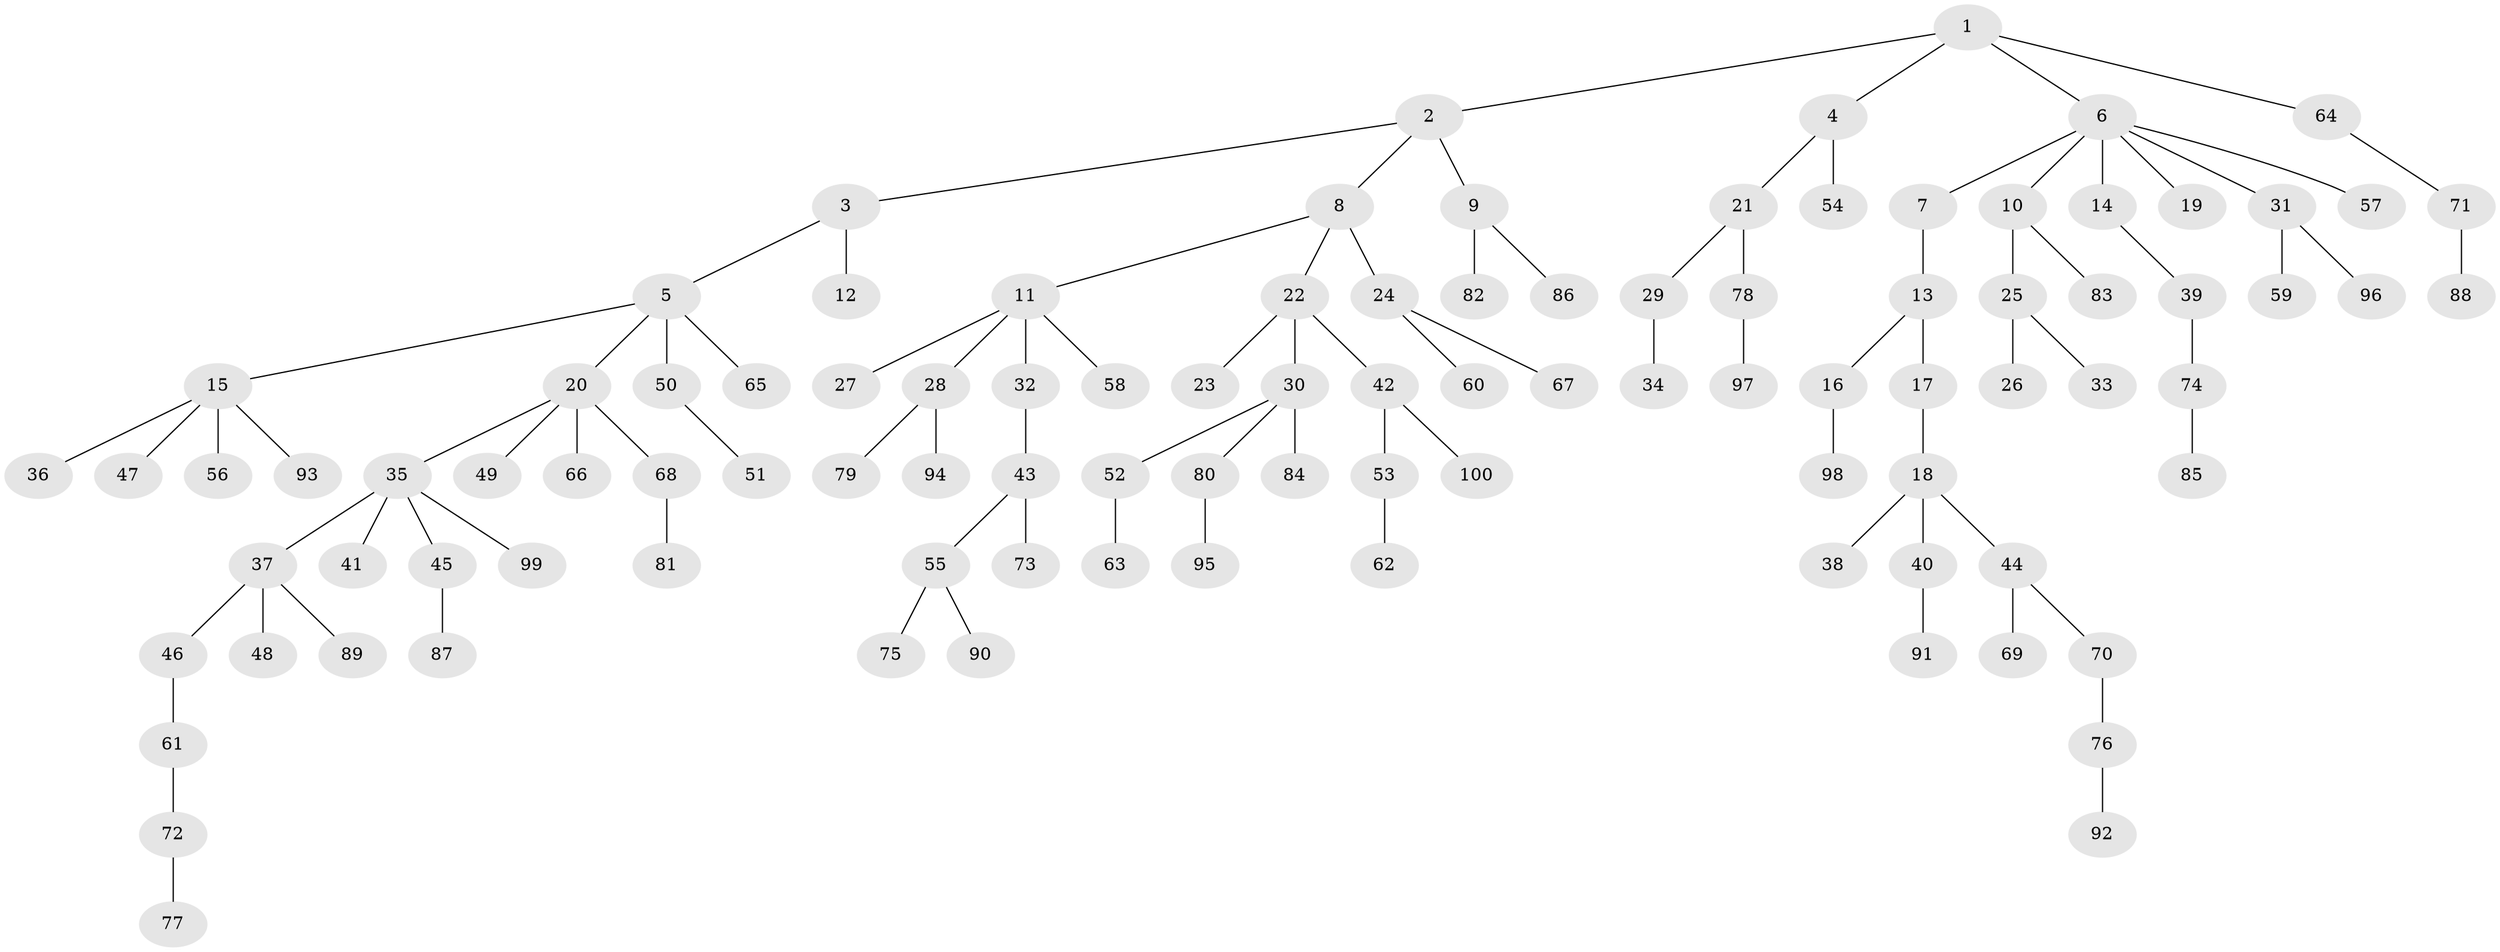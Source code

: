// coarse degree distribution, {6: 0.04, 2: 0.34, 3: 0.12, 4: 0.06, 1: 0.44}
// Generated by graph-tools (version 1.1) at 2025/37/03/04/25 23:37:22]
// undirected, 100 vertices, 99 edges
graph export_dot {
  node [color=gray90,style=filled];
  1;
  2;
  3;
  4;
  5;
  6;
  7;
  8;
  9;
  10;
  11;
  12;
  13;
  14;
  15;
  16;
  17;
  18;
  19;
  20;
  21;
  22;
  23;
  24;
  25;
  26;
  27;
  28;
  29;
  30;
  31;
  32;
  33;
  34;
  35;
  36;
  37;
  38;
  39;
  40;
  41;
  42;
  43;
  44;
  45;
  46;
  47;
  48;
  49;
  50;
  51;
  52;
  53;
  54;
  55;
  56;
  57;
  58;
  59;
  60;
  61;
  62;
  63;
  64;
  65;
  66;
  67;
  68;
  69;
  70;
  71;
  72;
  73;
  74;
  75;
  76;
  77;
  78;
  79;
  80;
  81;
  82;
  83;
  84;
  85;
  86;
  87;
  88;
  89;
  90;
  91;
  92;
  93;
  94;
  95;
  96;
  97;
  98;
  99;
  100;
  1 -- 2;
  1 -- 4;
  1 -- 6;
  1 -- 64;
  2 -- 3;
  2 -- 8;
  2 -- 9;
  3 -- 5;
  3 -- 12;
  4 -- 21;
  4 -- 54;
  5 -- 15;
  5 -- 20;
  5 -- 50;
  5 -- 65;
  6 -- 7;
  6 -- 10;
  6 -- 14;
  6 -- 19;
  6 -- 31;
  6 -- 57;
  7 -- 13;
  8 -- 11;
  8 -- 22;
  8 -- 24;
  9 -- 82;
  9 -- 86;
  10 -- 25;
  10 -- 83;
  11 -- 27;
  11 -- 28;
  11 -- 32;
  11 -- 58;
  13 -- 16;
  13 -- 17;
  14 -- 39;
  15 -- 36;
  15 -- 47;
  15 -- 56;
  15 -- 93;
  16 -- 98;
  17 -- 18;
  18 -- 38;
  18 -- 40;
  18 -- 44;
  20 -- 35;
  20 -- 49;
  20 -- 66;
  20 -- 68;
  21 -- 29;
  21 -- 78;
  22 -- 23;
  22 -- 30;
  22 -- 42;
  24 -- 60;
  24 -- 67;
  25 -- 26;
  25 -- 33;
  28 -- 79;
  28 -- 94;
  29 -- 34;
  30 -- 52;
  30 -- 80;
  30 -- 84;
  31 -- 59;
  31 -- 96;
  32 -- 43;
  35 -- 37;
  35 -- 41;
  35 -- 45;
  35 -- 99;
  37 -- 46;
  37 -- 48;
  37 -- 89;
  39 -- 74;
  40 -- 91;
  42 -- 53;
  42 -- 100;
  43 -- 55;
  43 -- 73;
  44 -- 69;
  44 -- 70;
  45 -- 87;
  46 -- 61;
  50 -- 51;
  52 -- 63;
  53 -- 62;
  55 -- 75;
  55 -- 90;
  61 -- 72;
  64 -- 71;
  68 -- 81;
  70 -- 76;
  71 -- 88;
  72 -- 77;
  74 -- 85;
  76 -- 92;
  78 -- 97;
  80 -- 95;
}
